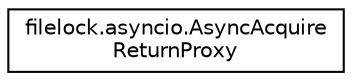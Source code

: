 digraph "Graphical Class Hierarchy"
{
 // LATEX_PDF_SIZE
  edge [fontname="Helvetica",fontsize="10",labelfontname="Helvetica",labelfontsize="10"];
  node [fontname="Helvetica",fontsize="10",shape=record];
  rankdir="LR";
  Node0 [label="filelock.asyncio.AsyncAcquire\lReturnProxy",height=0.2,width=0.4,color="black", fillcolor="white", style="filled",URL="$classfilelock_1_1asyncio_1_1AsyncAcquireReturnProxy.html",tooltip=" "];
}
